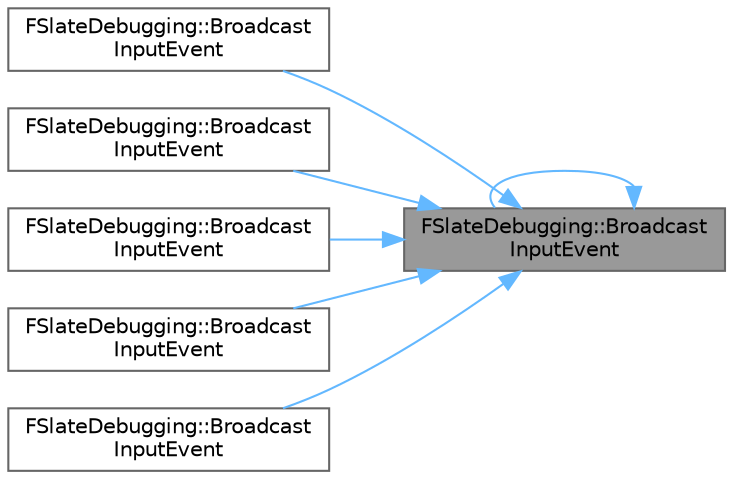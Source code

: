digraph "FSlateDebugging::BroadcastInputEvent"
{
 // INTERACTIVE_SVG=YES
 // LATEX_PDF_SIZE
  bgcolor="transparent";
  edge [fontname=Helvetica,fontsize=10,labelfontname=Helvetica,labelfontsize=10];
  node [fontname=Helvetica,fontsize=10,shape=box,height=0.2,width=0.4];
  rankdir="RL";
  Node1 [id="Node000001",label="FSlateDebugging::Broadcast\lInputEvent",height=0.2,width=0.4,color="gray40", fillcolor="grey60", style="filled", fontcolor="black",tooltip=" "];
  Node1 -> Node1 [id="edge1_Node000001_Node000001",dir="back",color="steelblue1",style="solid",tooltip=" "];
  Node1 -> Node2 [id="edge2_Node000001_Node000002",dir="back",color="steelblue1",style="solid",tooltip=" "];
  Node2 [id="Node000002",label="FSlateDebugging::Broadcast\lInputEvent",height=0.2,width=0.4,color="grey40", fillcolor="white", style="filled",URL="$d0/dcc/classFSlateDebugging.html#a34dcb0d896dc44697d8248ee29ad5449",tooltip=" "];
  Node1 -> Node3 [id="edge3_Node000001_Node000003",dir="back",color="steelblue1",style="solid",tooltip=" "];
  Node3 [id="Node000003",label="FSlateDebugging::Broadcast\lInputEvent",height=0.2,width=0.4,color="grey40", fillcolor="white", style="filled",URL="$d0/dcc/classFSlateDebugging.html#aedd6a261adc53f31e0892a998f795fc4",tooltip=" "];
  Node1 -> Node4 [id="edge4_Node000001_Node000004",dir="back",color="steelblue1",style="solid",tooltip=" "];
  Node4 [id="Node000004",label="FSlateDebugging::Broadcast\lInputEvent",height=0.2,width=0.4,color="grey40", fillcolor="white", style="filled",URL="$d0/dcc/classFSlateDebugging.html#ae751ca82f372482a54e56f1db70e9771",tooltip=" "];
  Node1 -> Node5 [id="edge5_Node000001_Node000005",dir="back",color="steelblue1",style="solid",tooltip=" "];
  Node5 [id="Node000005",label="FSlateDebugging::Broadcast\lInputEvent",height=0.2,width=0.4,color="grey40", fillcolor="white", style="filled",URL="$d0/dcc/classFSlateDebugging.html#a3779a12c9d620602c0056d9eafd68f02",tooltip=" "];
  Node1 -> Node6 [id="edge6_Node000001_Node000006",dir="back",color="steelblue1",style="solid",tooltip=" "];
  Node6 [id="Node000006",label="FSlateDebugging::Broadcast\lInputEvent",height=0.2,width=0.4,color="grey40", fillcolor="white", style="filled",URL="$d0/dcc/classFSlateDebugging.html#abb18646d32f72c93883eaf8e4da9fb46",tooltip=" "];
}
